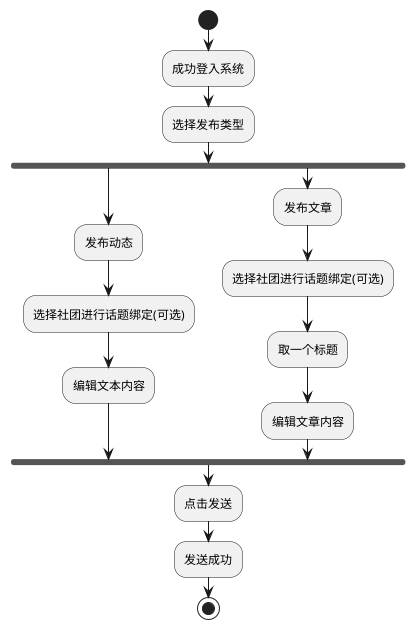 @startuml
start
:成功登入系统;
:选择发布类型;
fork
    :发布动态;
    :选择社团进行话题绑定(可选);
    :编辑文本内容;
fork again
    :发布文章;
    :选择社团进行话题绑定(可选);
    :取一个标题;
    :编辑文章内容;
end fork
:点击发送;
:发送成功;
stop
@enduml